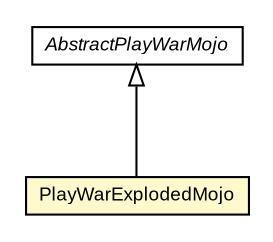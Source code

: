 #!/usr/local/bin/dot
#
# Class diagram 
# Generated by UMLGraph version R5_6-24-gf6e263 (http://www.umlgraph.org/)
#

digraph G {
	edge [fontname="arial",fontsize=10,labelfontname="arial",labelfontsize=10];
	node [fontname="arial",fontsize=10,shape=plaintext];
	nodesep=0.25;
	ranksep=0.5;
	// com.google.code.play.PlayWarExplodedMojo
	c1155 [label=<<table title="com.google.code.play.PlayWarExplodedMojo" border="0" cellborder="1" cellspacing="0" cellpadding="2" port="p" bgcolor="lemonChiffon" href="./PlayWarExplodedMojo.html">
		<tr><td><table border="0" cellspacing="0" cellpadding="1">
<tr><td align="center" balign="center"> PlayWarExplodedMojo </td></tr>
		</table></td></tr>
		</table>>, URL="./PlayWarExplodedMojo.html", fontname="arial", fontcolor="black", fontsize=9.0];
	// com.google.code.play.AbstractPlayWarMojo
	c1172 [label=<<table title="com.google.code.play.AbstractPlayWarMojo" border="0" cellborder="1" cellspacing="0" cellpadding="2" port="p" href="./AbstractPlayWarMojo.html">
		<tr><td><table border="0" cellspacing="0" cellpadding="1">
<tr><td align="center" balign="center"><font face="arial italic"> AbstractPlayWarMojo </font></td></tr>
		</table></td></tr>
		</table>>, URL="./AbstractPlayWarMojo.html", fontname="arial", fontcolor="black", fontsize=9.0];
	//com.google.code.play.PlayWarExplodedMojo extends com.google.code.play.AbstractPlayWarMojo
	c1172:p -> c1155:p [dir=back,arrowtail=empty];
}

